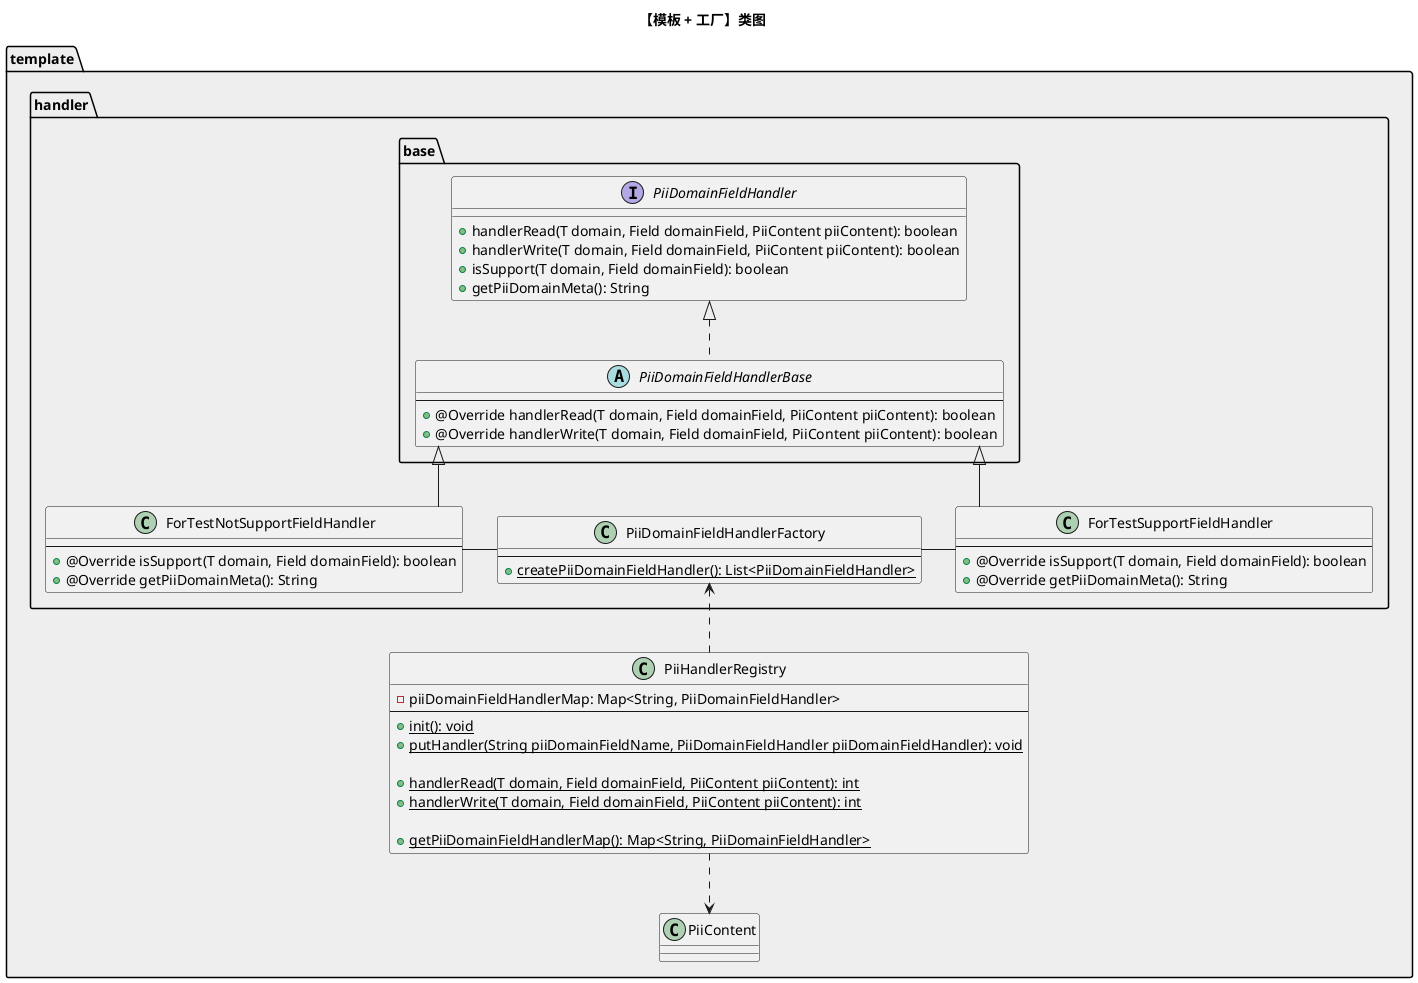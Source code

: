 @startuml
skinparam linetype ortho

title 【模板 + 工厂】类图

namespace template #EEE {
    class PiiContent {
    }

    class PiiHandlerRegistry {
        - piiDomainFieldHandlerMap: Map<String, PiiDomainFieldHandler>
        --
        + {static} init(): void
        + {static} putHandler(String piiDomainFieldName, PiiDomainFieldHandler piiDomainFieldHandler): void

        + {static} handlerRead(T domain, Field domainField, PiiContent piiContent): int
        + {static} handlerWrite(T domain, Field domainField, PiiContent piiContent): int

        + {static} getPiiDomainFieldHandlerMap(): Map<String, PiiDomainFieldHandler>
    }

    PiiHandlerRegistry ..> PiiContent

}

namespace template.handler.base #EEE {

    interface PiiDomainFieldHandler {
        + handlerRead(T domain, Field domainField, PiiContent piiContent): boolean
        + handlerWrite(T domain, Field domainField, PiiContent piiContent): boolean
        + isSupport(T domain, Field domainField): boolean
        + getPiiDomainMeta(): String
    }

    abstract class PiiDomainFieldHandlerBase {
        --
        + @Override handlerRead(T domain, Field domainField, PiiContent piiContent): boolean
        + @Override handlerWrite(T domain, Field domainField, PiiContent piiContent): boolean
    }

    PiiDomainFieldHandler <|.. PiiDomainFieldHandlerBase
}

namespace template.handler #EEE {

    class ForTestSupportFieldHandler {
        --
        + @Override isSupport(T domain, Field domainField): boolean
        + @Override getPiiDomainMeta(): String
    }

    class ForTestNotSupportFieldHandler {
        --
        + @Override isSupport(T domain, Field domainField): boolean
        + @Override getPiiDomainMeta(): String
    }

    class PiiDomainFieldHandlerFactory {
        --
        + {static} createPiiDomainFieldHandler(): List<PiiDomainFieldHandler>
    }

    template.handler.base.PiiDomainFieldHandlerBase <|-- ForTestSupportFieldHandler
    template.handler.base.PiiDomainFieldHandlerBase <|-- ForTestNotSupportFieldHandler

    PiiDomainFieldHandlerFactory - ForTestSupportFieldHandler
    ForTestNotSupportFieldHandler - PiiDomainFieldHandlerFactory

    PiiDomainFieldHandlerFactory <.. template.PiiHandlerRegistry
}

@enduml
